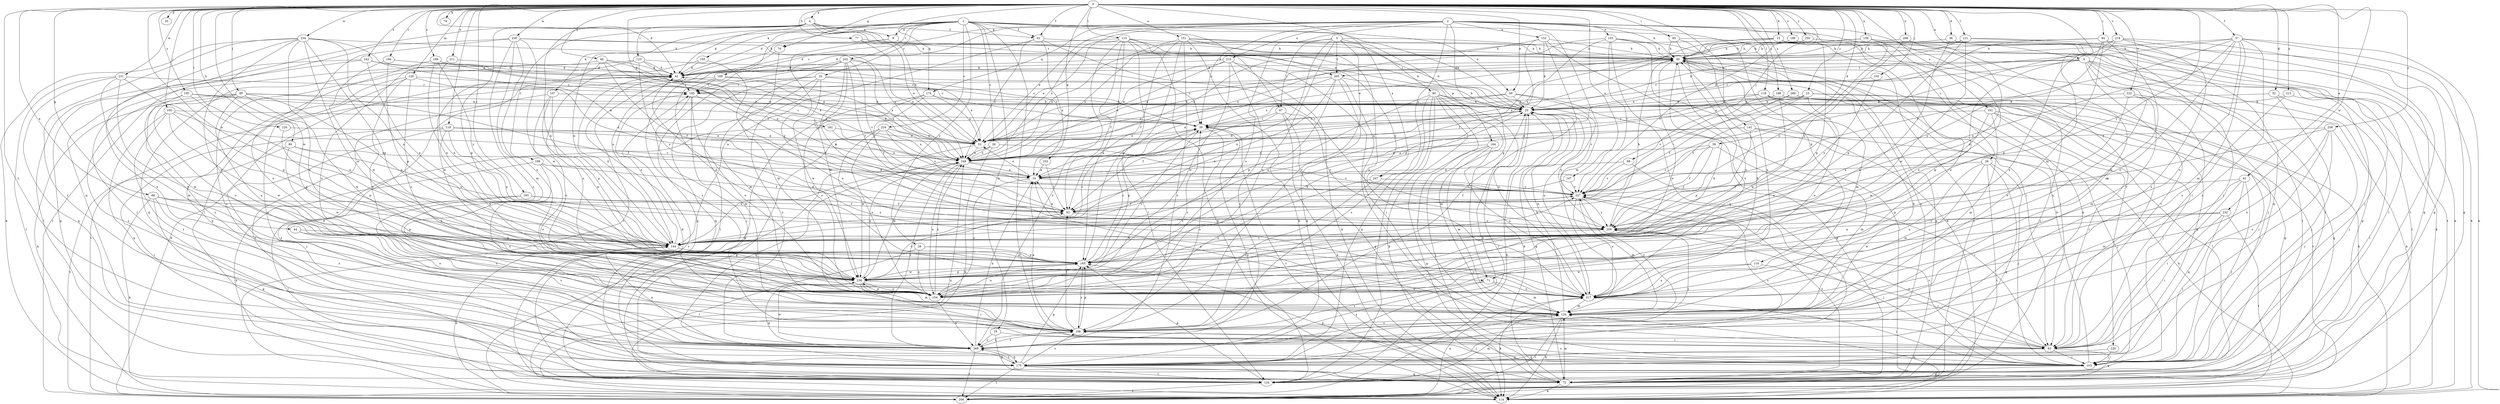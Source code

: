 strict digraph  {
0;
1;
2;
3;
4;
6;
9;
10;
15;
19;
20;
23;
25;
26;
28;
29;
30;
32;
35;
36;
39;
41;
42;
44;
49;
50;
52;
57;
61;
62;
68;
70;
71;
72;
74;
77;
80;
83;
84;
85;
87;
90;
93;
98;
99;
100;
102;
103;
105;
107;
109;
110;
114;
115;
118;
119;
120;
121;
123;
124;
129;
134;
138;
141;
144;
147;
151;
152;
153;
154;
162;
163;
164;
165;
174;
175;
183;
184;
185;
186;
188;
189;
191;
195;
196;
198;
202;
205;
206;
208;
211;
213;
215;
217;
218;
222;
224;
226;
227;
230;
231;
232;
234;
238;
242;
247;
248;
250;
258;
259;
266;
269;
0 -> 4  [label=a];
0 -> 6  [label=a];
0 -> 15  [label=b];
0 -> 23  [label=c];
0 -> 32  [label=d];
0 -> 35  [label=d];
0 -> 36  [label=d];
0 -> 39  [label=d];
0 -> 41  [label=d];
0 -> 42  [label=e];
0 -> 44  [label=e];
0 -> 49  [label=e];
0 -> 50  [label=e];
0 -> 57  [label=f];
0 -> 61  [label=f];
0 -> 68  [label=g];
0 -> 70  [label=g];
0 -> 74  [label=h];
0 -> 77  [label=h];
0 -> 80  [label=h];
0 -> 84  [label=i];
0 -> 85  [label=i];
0 -> 98  [label=j];
0 -> 99  [label=j];
0 -> 100  [label=j];
0 -> 102  [label=j];
0 -> 115  [label=l];
0 -> 118  [label=l];
0 -> 119  [label=l];
0 -> 120  [label=l];
0 -> 121  [label=l];
0 -> 129  [label=m];
0 -> 134  [label=m];
0 -> 138  [label=n];
0 -> 141  [label=n];
0 -> 144  [label=n];
0 -> 147  [label=o];
0 -> 151  [label=o];
0 -> 162  [label=p];
0 -> 163  [label=p];
0 -> 174  [label=q];
0 -> 183  [label=r];
0 -> 184  [label=r];
0 -> 186  [label=s];
0 -> 188  [label=s];
0 -> 189  [label=s];
0 -> 191  [label=s];
0 -> 195  [label=s];
0 -> 208  [label=u];
0 -> 211  [label=u];
0 -> 213  [label=u];
0 -> 218  [label=v];
0 -> 222  [label=v];
0 -> 230  [label=w];
0 -> 231  [label=w];
0 -> 232  [label=w];
0 -> 234  [label=w];
0 -> 238  [label=w];
0 -> 242  [label=x];
0 -> 247  [label=x];
0 -> 250  [label=y];
0 -> 258  [label=y];
0 -> 259  [label=y];
0 -> 266  [label=z];
0 -> 269  [label=z];
1 -> 9  [label=a];
1 -> 19  [label=b];
1 -> 20  [label=b];
1 -> 25  [label=c];
1 -> 26  [label=c];
1 -> 28  [label=c];
1 -> 41  [label=d];
1 -> 50  [label=e];
1 -> 61  [label=f];
1 -> 85  [label=i];
1 -> 87  [label=i];
1 -> 103  [label=j];
1 -> 105  [label=k];
1 -> 107  [label=k];
1 -> 109  [label=k];
1 -> 144  [label=n];
1 -> 198  [label=t];
1 -> 202  [label=t];
1 -> 224  [label=v];
2 -> 29  [label=c];
2 -> 30  [label=c];
2 -> 52  [label=e];
2 -> 70  [label=g];
2 -> 71  [label=g];
2 -> 83  [label=h];
2 -> 110  [label=k];
2 -> 114  [label=k];
2 -> 134  [label=m];
2 -> 152  [label=o];
2 -> 153  [label=o];
2 -> 154  [label=o];
2 -> 174  [label=q];
2 -> 185  [label=r];
2 -> 215  [label=u];
2 -> 226  [label=v];
2 -> 247  [label=x];
2 -> 248  [label=x];
3 -> 83  [label=h];
3 -> 87  [label=i];
3 -> 90  [label=i];
3 -> 144  [label=n];
3 -> 154  [label=o];
3 -> 164  [label=p];
3 -> 196  [label=s];
3 -> 205  [label=t];
3 -> 248  [label=x];
4 -> 9  [label=a];
4 -> 20  [label=b];
4 -> 41  [label=d];
4 -> 52  [label=e];
4 -> 61  [label=f];
4 -> 71  [label=g];
4 -> 123  [label=l];
4 -> 144  [label=n];
4 -> 175  [label=q];
4 -> 205  [label=t];
6 -> 20  [label=b];
6 -> 41  [label=d];
6 -> 71  [label=g];
6 -> 72  [label=g];
6 -> 93  [label=i];
6 -> 103  [label=j];
6 -> 114  [label=k];
6 -> 124  [label=l];
6 -> 205  [label=t];
6 -> 206  [label=t];
9 -> 83  [label=h];
9 -> 206  [label=t];
9 -> 259  [label=y];
10 -> 52  [label=e];
10 -> 154  [label=o];
10 -> 227  [label=v];
15 -> 10  [label=a];
15 -> 41  [label=d];
15 -> 83  [label=h];
15 -> 93  [label=i];
15 -> 124  [label=l];
15 -> 165  [label=p];
15 -> 217  [label=u];
19 -> 72  [label=g];
19 -> 103  [label=j];
19 -> 269  [label=z];
20 -> 30  [label=c];
20 -> 72  [label=g];
20 -> 124  [label=l];
20 -> 259  [label=y];
23 -> 20  [label=b];
23 -> 30  [label=c];
23 -> 62  [label=f];
23 -> 72  [label=g];
23 -> 103  [label=j];
23 -> 154  [label=o];
23 -> 227  [label=v];
25 -> 20  [label=b];
25 -> 52  [label=e];
25 -> 124  [label=l];
25 -> 175  [label=q];
25 -> 185  [label=r];
25 -> 238  [label=w];
25 -> 269  [label=z];
26 -> 114  [label=k];
26 -> 175  [label=q];
26 -> 227  [label=v];
26 -> 248  [label=x];
28 -> 124  [label=l];
28 -> 154  [label=o];
28 -> 165  [label=p];
28 -> 217  [label=u];
29 -> 10  [label=a];
29 -> 72  [label=g];
29 -> 103  [label=j];
29 -> 134  [label=m];
29 -> 206  [label=t];
29 -> 217  [label=u];
30 -> 52  [label=e];
30 -> 165  [label=p];
30 -> 196  [label=s];
32 -> 20  [label=b];
32 -> 103  [label=j];
32 -> 124  [label=l];
36 -> 83  [label=h];
36 -> 114  [label=k];
36 -> 154  [label=o];
36 -> 175  [label=q];
39 -> 62  [label=f];
39 -> 134  [label=m];
39 -> 227  [label=v];
39 -> 248  [label=x];
39 -> 259  [label=y];
41 -> 185  [label=r];
42 -> 93  [label=i];
42 -> 103  [label=j];
42 -> 134  [label=m];
42 -> 175  [label=q];
42 -> 227  [label=v];
44 -> 144  [label=n];
44 -> 154  [label=o];
44 -> 196  [label=s];
49 -> 10  [label=a];
49 -> 41  [label=d];
49 -> 62  [label=f];
49 -> 103  [label=j];
49 -> 238  [label=w];
49 -> 248  [label=x];
50 -> 20  [label=b];
50 -> 30  [label=c];
50 -> 52  [label=e];
50 -> 72  [label=g];
50 -> 217  [label=u];
52 -> 83  [label=h];
52 -> 206  [label=t];
52 -> 248  [label=x];
57 -> 30  [label=c];
57 -> 72  [label=g];
57 -> 83  [label=h];
57 -> 114  [label=k];
57 -> 134  [label=m];
57 -> 154  [label=o];
57 -> 217  [label=u];
57 -> 227  [label=v];
57 -> 259  [label=y];
57 -> 269  [label=z];
61 -> 10  [label=a];
61 -> 83  [label=h];
61 -> 144  [label=n];
61 -> 227  [label=v];
61 -> 248  [label=x];
62 -> 259  [label=y];
68 -> 62  [label=f];
68 -> 72  [label=g];
68 -> 114  [label=k];
68 -> 144  [label=n];
68 -> 165  [label=p];
68 -> 196  [label=s];
70 -> 134  [label=m];
70 -> 144  [label=n];
71 -> 134  [label=m];
71 -> 196  [label=s];
71 -> 217  [label=u];
71 -> 269  [label=z];
72 -> 20  [label=b];
72 -> 114  [label=k];
72 -> 134  [label=m];
72 -> 165  [label=p];
72 -> 227  [label=v];
77 -> 52  [label=e];
77 -> 83  [label=h];
77 -> 248  [label=x];
80 -> 206  [label=t];
80 -> 238  [label=w];
80 -> 248  [label=x];
80 -> 259  [label=y];
83 -> 41  [label=d];
83 -> 52  [label=e];
83 -> 72  [label=g];
83 -> 93  [label=i];
83 -> 134  [label=m];
83 -> 154  [label=o];
83 -> 217  [label=u];
83 -> 269  [label=z];
84 -> 83  [label=h];
84 -> 114  [label=k];
84 -> 165  [label=p];
84 -> 217  [label=u];
84 -> 248  [label=x];
84 -> 259  [label=y];
85 -> 83  [label=h];
85 -> 154  [label=o];
85 -> 206  [label=t];
85 -> 217  [label=u];
87 -> 30  [label=c];
87 -> 62  [label=f];
87 -> 72  [label=g];
87 -> 114  [label=k];
87 -> 259  [label=y];
90 -> 20  [label=b];
90 -> 93  [label=i];
90 -> 114  [label=k];
90 -> 124  [label=l];
90 -> 134  [label=m];
90 -> 144  [label=n];
90 -> 175  [label=q];
90 -> 196  [label=s];
90 -> 227  [label=v];
93 -> 72  [label=g];
93 -> 103  [label=j];
93 -> 175  [label=q];
93 -> 259  [label=y];
98 -> 10  [label=a];
98 -> 93  [label=i];
98 -> 227  [label=v];
99 -> 20  [label=b];
99 -> 62  [label=f];
99 -> 114  [label=k];
99 -> 144  [label=n];
99 -> 154  [label=o];
99 -> 196  [label=s];
99 -> 217  [label=u];
99 -> 238  [label=w];
100 -> 30  [label=c];
100 -> 165  [label=p];
100 -> 175  [label=q];
100 -> 227  [label=v];
100 -> 238  [label=w];
100 -> 269  [label=z];
102 -> 185  [label=r];
102 -> 259  [label=y];
103 -> 72  [label=g];
103 -> 83  [label=h];
103 -> 196  [label=s];
103 -> 227  [label=v];
105 -> 41  [label=d];
105 -> 154  [label=o];
105 -> 217  [label=u];
107 -> 20  [label=b];
107 -> 124  [label=l];
107 -> 154  [label=o];
107 -> 165  [label=p];
107 -> 238  [label=w];
109 -> 30  [label=c];
109 -> 165  [label=p];
109 -> 185  [label=r];
109 -> 206  [label=t];
109 -> 248  [label=x];
110 -> 93  [label=i];
110 -> 217  [label=u];
110 -> 238  [label=w];
114 -> 30  [label=c];
114 -> 134  [label=m];
114 -> 144  [label=n];
114 -> 185  [label=r];
114 -> 248  [label=x];
115 -> 20  [label=b];
115 -> 41  [label=d];
115 -> 52  [label=e];
115 -> 62  [label=f];
115 -> 83  [label=h];
115 -> 114  [label=k];
115 -> 124  [label=l];
115 -> 165  [label=p];
115 -> 259  [label=y];
115 -> 269  [label=z];
118 -> 10  [label=a];
118 -> 20  [label=b];
118 -> 93  [label=i];
118 -> 154  [label=o];
118 -> 175  [label=q];
119 -> 52  [label=e];
119 -> 103  [label=j];
119 -> 124  [label=l];
119 -> 144  [label=n];
119 -> 238  [label=w];
119 -> 248  [label=x];
120 -> 52  [label=e];
120 -> 165  [label=p];
121 -> 20  [label=b];
121 -> 72  [label=g];
121 -> 83  [label=h];
121 -> 103  [label=j];
121 -> 165  [label=p];
121 -> 238  [label=w];
123 -> 10  [label=a];
123 -> 30  [label=c];
123 -> 41  [label=d];
123 -> 175  [label=q];
123 -> 259  [label=y];
123 -> 269  [label=z];
124 -> 30  [label=c];
124 -> 41  [label=d];
124 -> 134  [label=m];
124 -> 165  [label=p];
124 -> 206  [label=t];
129 -> 10  [label=a];
129 -> 154  [label=o];
129 -> 175  [label=q];
129 -> 185  [label=r];
129 -> 217  [label=u];
129 -> 269  [label=z];
134 -> 10  [label=a];
134 -> 20  [label=b];
134 -> 114  [label=k];
134 -> 196  [label=s];
134 -> 206  [label=t];
134 -> 227  [label=v];
138 -> 41  [label=d];
138 -> 83  [label=h];
138 -> 93  [label=i];
138 -> 154  [label=o];
138 -> 259  [label=y];
141 -> 10  [label=a];
141 -> 52  [label=e];
141 -> 103  [label=j];
141 -> 114  [label=k];
141 -> 165  [label=p];
144 -> 30  [label=c];
144 -> 41  [label=d];
144 -> 165  [label=p];
144 -> 185  [label=r];
144 -> 227  [label=v];
144 -> 248  [label=x];
147 -> 62  [label=f];
147 -> 227  [label=v];
151 -> 20  [label=b];
151 -> 62  [label=f];
151 -> 83  [label=h];
151 -> 114  [label=k];
151 -> 165  [label=p];
151 -> 217  [label=u];
151 -> 248  [label=x];
151 -> 269  [label=z];
152 -> 20  [label=b];
152 -> 72  [label=g];
152 -> 83  [label=h];
152 -> 165  [label=p];
152 -> 196  [label=s];
152 -> 248  [label=x];
153 -> 62  [label=f];
153 -> 83  [label=h];
153 -> 93  [label=i];
153 -> 114  [label=k];
153 -> 175  [label=q];
153 -> 227  [label=v];
153 -> 248  [label=x];
154 -> 30  [label=c];
154 -> 83  [label=h];
154 -> 238  [label=w];
154 -> 248  [label=x];
154 -> 269  [label=z];
162 -> 10  [label=a];
162 -> 52  [label=e];
162 -> 269  [label=z];
163 -> 10  [label=a];
163 -> 62  [label=f];
164 -> 72  [label=g];
164 -> 103  [label=j];
164 -> 134  [label=m];
164 -> 217  [label=u];
164 -> 248  [label=x];
165 -> 20  [label=b];
165 -> 30  [label=c];
165 -> 154  [label=o];
165 -> 196  [label=s];
165 -> 238  [label=w];
174 -> 20  [label=b];
174 -> 52  [label=e];
174 -> 62  [label=f];
174 -> 72  [label=g];
174 -> 154  [label=o];
175 -> 20  [label=b];
175 -> 41  [label=d];
175 -> 72  [label=g];
175 -> 124  [label=l];
175 -> 134  [label=m];
175 -> 165  [label=p];
175 -> 196  [label=s];
175 -> 206  [label=t];
175 -> 227  [label=v];
175 -> 269  [label=z];
183 -> 62  [label=f];
183 -> 124  [label=l];
183 -> 196  [label=s];
183 -> 259  [label=y];
184 -> 41  [label=d];
184 -> 52  [label=e];
184 -> 165  [label=p];
184 -> 238  [label=w];
185 -> 20  [label=b];
185 -> 62  [label=f];
185 -> 93  [label=i];
185 -> 134  [label=m];
185 -> 154  [label=o];
186 -> 83  [label=h];
186 -> 124  [label=l];
186 -> 248  [label=x];
188 -> 10  [label=a];
188 -> 20  [label=b];
188 -> 72  [label=g];
188 -> 238  [label=w];
188 -> 269  [label=z];
189 -> 41  [label=d];
189 -> 52  [label=e];
189 -> 144  [label=n];
189 -> 154  [label=o];
189 -> 259  [label=y];
191 -> 30  [label=c];
191 -> 93  [label=i];
191 -> 103  [label=j];
191 -> 124  [label=l];
191 -> 134  [label=m];
191 -> 238  [label=w];
195 -> 20  [label=b];
195 -> 30  [label=c];
195 -> 144  [label=n];
195 -> 238  [label=w];
195 -> 269  [label=z];
196 -> 10  [label=a];
196 -> 62  [label=f];
196 -> 93  [label=i];
196 -> 165  [label=p];
196 -> 269  [label=z];
198 -> 10  [label=a];
198 -> 62  [label=f];
198 -> 114  [label=k];
198 -> 154  [label=o];
198 -> 196  [label=s];
202 -> 30  [label=c];
202 -> 41  [label=d];
202 -> 62  [label=f];
202 -> 72  [label=g];
202 -> 134  [label=m];
202 -> 196  [label=s];
202 -> 227  [label=v];
202 -> 238  [label=w];
202 -> 248  [label=x];
202 -> 259  [label=y];
205 -> 10  [label=a];
205 -> 93  [label=i];
205 -> 144  [label=n];
205 -> 165  [label=p];
205 -> 175  [label=q];
205 -> 185  [label=r];
205 -> 217  [label=u];
206 -> 20  [label=b];
206 -> 41  [label=d];
206 -> 217  [label=u];
208 -> 83  [label=h];
208 -> 134  [label=m];
208 -> 144  [label=n];
208 -> 259  [label=y];
211 -> 41  [label=d];
211 -> 144  [label=n];
211 -> 154  [label=o];
213 -> 20  [label=b];
213 -> 103  [label=j];
213 -> 217  [label=u];
215 -> 41  [label=d];
215 -> 52  [label=e];
215 -> 93  [label=i];
215 -> 114  [label=k];
215 -> 238  [label=w];
215 -> 248  [label=x];
215 -> 269  [label=z];
217 -> 20  [label=b];
217 -> 41  [label=d];
217 -> 83  [label=h];
217 -> 103  [label=j];
217 -> 114  [label=k];
217 -> 134  [label=m];
218 -> 72  [label=g];
218 -> 83  [label=h];
218 -> 124  [label=l];
218 -> 154  [label=o];
218 -> 196  [label=s];
218 -> 227  [label=v];
222 -> 20  [label=b];
222 -> 114  [label=k];
222 -> 134  [label=m];
222 -> 154  [label=o];
222 -> 217  [label=u];
224 -> 52  [label=e];
224 -> 72  [label=g];
224 -> 154  [label=o];
224 -> 227  [label=v];
224 -> 238  [label=w];
224 -> 248  [label=x];
226 -> 103  [label=j];
226 -> 175  [label=q];
227 -> 62  [label=f];
227 -> 134  [label=m];
227 -> 217  [label=u];
227 -> 259  [label=y];
230 -> 83  [label=h];
230 -> 124  [label=l];
230 -> 134  [label=m];
230 -> 154  [label=o];
230 -> 196  [label=s];
230 -> 206  [label=t];
230 -> 238  [label=w];
230 -> 248  [label=x];
231 -> 124  [label=l];
231 -> 134  [label=m];
231 -> 154  [label=o];
231 -> 165  [label=p];
231 -> 175  [label=q];
231 -> 185  [label=r];
232 -> 93  [label=i];
232 -> 103  [label=j];
232 -> 144  [label=n];
232 -> 206  [label=t];
232 -> 238  [label=w];
232 -> 259  [label=y];
234 -> 10  [label=a];
234 -> 83  [label=h];
234 -> 114  [label=k];
234 -> 144  [label=n];
234 -> 154  [label=o];
234 -> 165  [label=p];
234 -> 196  [label=s];
234 -> 217  [label=u];
234 -> 238  [label=w];
234 -> 269  [label=z];
238 -> 30  [label=c];
238 -> 62  [label=f];
238 -> 93  [label=i];
238 -> 134  [label=m];
238 -> 154  [label=o];
238 -> 165  [label=p];
238 -> 175  [label=q];
238 -> 217  [label=u];
238 -> 227  [label=v];
238 -> 248  [label=x];
242 -> 30  [label=c];
242 -> 41  [label=d];
242 -> 72  [label=g];
242 -> 124  [label=l];
242 -> 144  [label=n];
247 -> 154  [label=o];
247 -> 196  [label=s];
247 -> 227  [label=v];
248 -> 10  [label=a];
248 -> 20  [label=b];
248 -> 41  [label=d];
248 -> 154  [label=o];
248 -> 227  [label=v];
248 -> 238  [label=w];
248 -> 269  [label=z];
250 -> 52  [label=e];
250 -> 83  [label=h];
250 -> 206  [label=t];
250 -> 227  [label=v];
258 -> 52  [label=e];
258 -> 93  [label=i];
258 -> 103  [label=j];
258 -> 196  [label=s];
258 -> 217  [label=u];
258 -> 259  [label=y];
259 -> 10  [label=a];
259 -> 83  [label=h];
259 -> 103  [label=j];
259 -> 144  [label=n];
266 -> 20  [label=b];
266 -> 62  [label=f];
266 -> 114  [label=k];
266 -> 206  [label=t];
266 -> 227  [label=v];
269 -> 10  [label=a];
269 -> 83  [label=h];
269 -> 144  [label=n];
269 -> 175  [label=q];
269 -> 196  [label=s];
269 -> 206  [label=t];
269 -> 238  [label=w];
269 -> 259  [label=y];
}
